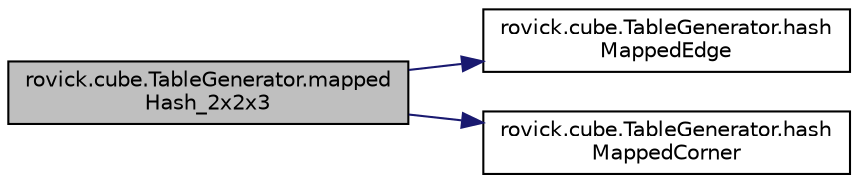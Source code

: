 digraph "rovick.cube.TableGenerator.mappedHash_2x2x3"
{
  edge [fontname="Helvetica",fontsize="10",labelfontname="Helvetica",labelfontsize="10"];
  node [fontname="Helvetica",fontsize="10",shape=record];
  rankdir="LR";
  Node0 [label="rovick.cube.TableGenerator.mapped\lHash_2x2x3",height=0.2,width=0.4,color="black", fillcolor="grey75", style="filled", fontcolor="black"];
  Node0 -> Node1 [color="midnightblue",fontsize="10",style="solid",fontname="Helvetica"];
  Node1 [label="rovick.cube.TableGenerator.hash\lMappedEdge",height=0.2,width=0.4,color="black", fillcolor="white", style="filled",URL="$classrovick_1_1cube_1_1_table_generator_a578a678e31baace595da67cb06ad324b.html#a578a678e31baace595da67cb06ad324b"];
  Node0 -> Node2 [color="midnightblue",fontsize="10",style="solid",fontname="Helvetica"];
  Node2 [label="rovick.cube.TableGenerator.hash\lMappedCorner",height=0.2,width=0.4,color="black", fillcolor="white", style="filled",URL="$classrovick_1_1cube_1_1_table_generator_a54d34fb8c6cfda0dea44f1465f1117c5.html#a54d34fb8c6cfda0dea44f1465f1117c5"];
}
